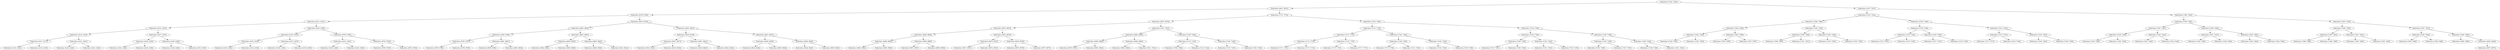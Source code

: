 digraph G{
562908748 [label="Node{data=[7202, 7202]}"]
562908748 -> 1437227288
1437227288 [label="Node{data=[6831, 6831]}"]
1437227288 -> 201621701
201621701 [label="Node{data=[6795, 6795]}"]
201621701 -> 1082244645
1082244645 [label="Node{data=[4331, 4331]}"]
1082244645 -> 196441943
196441943 [label="Node{data=[4323, 4323]}"]
196441943 -> 206605728
206605728 [label="Node{data=[4319, 4319]}"]
206605728 -> 620377671
620377671 [label="Node{data=[4317, 4317]}"]
620377671 -> 1766315115
1766315115 [label="Node{data=[4316, 4316]}"]
620377671 -> 1239943643
1239943643 [label="Node{data=[4318, 4318]}"]
206605728 -> 1105047755
1105047755 [label="Node{data=[4321, 4321]}"]
1105047755 -> 878771897
878771897 [label="Node{data=[4320, 4320]}"]
1105047755 -> 1666416850
1666416850 [label="Node{data=[4322, 4322]}"]
196441943 -> 1794964402
1794964402 [label="Node{data=[4327, 4327]}"]
1794964402 -> 1175143886
1175143886 [label="Node{data=[4325, 4325]}"]
1175143886 -> 1965948544
1965948544 [label="Node{data=[4324, 4324]}"]
1175143886 -> 176666087
176666087 [label="Node{data=[4326, 4326]}"]
1794964402 -> 120319598
120319598 [label="Node{data=[4329, 4329]}"]
120319598 -> 462618224
462618224 [label="Node{data=[4328, 4328]}"]
120319598 -> 22137468
22137468 [label="Node{data=[4330, 4330]}"]
1082244645 -> 919502652
919502652 [label="Node{data=[4339, 4339]}"]
919502652 -> 1859043093
1859043093 [label="Node{data=[4335, 4335]}"]
1859043093 -> 1654894018
1654894018 [label="Node{data=[4333, 4333]}"]
1654894018 -> 1840155072
1840155072 [label="Node{data=[4332, 4332]}"]
1654894018 -> 685518038
685518038 [label="Node{data=[4334, 4334]}"]
1859043093 -> 871434447
871434447 [label="Node{data=[4337, 4337]}"]
871434447 -> 1279491790
1279491790 [label="Node{data=[4336, 4336]}"]
871434447 -> 1438260751
1438260751 [label="Node{data=[4338, 4338]}"]
919502652 -> 482947826
482947826 [label="Node{data=[6759, 6759]}"]
482947826 -> 667281108
667281108 [label="Node{data=[4341, 4341]}"]
667281108 -> 1881627116
1881627116 [label="Node{data=[4340, 4340]}"]
667281108 -> 1978170241
1978170241 [label="Node{data=[4342, 4342]}"]
482947826 -> 543398252
543398252 [label="Node{data=[6793, 6793]}"]
543398252 -> 681060594
681060594 [label="Node{data=[6765, 6765]}"]
543398252 -> 1648032820
1648032820 [label="Node{data=[6794, 6794]}"]
201621701 -> 1421391745
1421391745 [label="Node{data=[6815, 6815]}"]
1421391745 -> 1747778691
1747778691 [label="Node{data=[6803, 6803]}"]
1747778691 -> 18515660
18515660 [label="Node{data=[6799, 6799]}"]
18515660 -> 880017799
880017799 [label="Node{data=[6797, 6797]}"]
880017799 -> 627158071
627158071 [label="Node{data=[6796, 6796]}"]
880017799 -> 707171580
707171580 [label="Node{data=[6798, 6798]}"]
18515660 -> 2145344402
2145344402 [label="Node{data=[6801, 6801]}"]
2145344402 -> 1806894551
1806894551 [label="Node{data=[6800, 6800]}"]
2145344402 -> 1125846146
1125846146 [label="Node{data=[6802, 6802]}"]
1747778691 -> 1568993641
1568993641 [label="Node{data=[6807, 6807]}"]
1568993641 -> 1484927616
1484927616 [label="Node{data=[6805, 6805]}"]
1484927616 -> 728504826
728504826 [label="Node{data=[6804, 6804]}"]
1484927616 -> 814251785
814251785 [label="Node{data=[6806, 6806]}"]
1568993641 -> 1258151880
1258151880 [label="Node{data=[6809, 6809]}"]
1258151880 -> 61006373
61006373 [label="Node{data=[6808, 6808]}"]
1258151880 -> 1212848226
1212848226 [label="Node{data=[6814, 6814]}"]
1421391745 -> 1003079253
1003079253 [label="Node{data=[6823, 6823]}"]
1003079253 -> 535715195
535715195 [label="Node{data=[6819, 6819]}"]
535715195 -> 197732201
197732201 [label="Node{data=[6817, 6817]}"]
197732201 -> 400308218
400308218 [label="Node{data=[6816, 6816]}"]
197732201 -> 1649582138
1649582138 [label="Node{data=[6818, 6818]}"]
535715195 -> 255470734
255470734 [label="Node{data=[6821, 6821]}"]
255470734 -> 1292546159
1292546159 [label="Node{data=[6820, 6820]}"]
255470734 -> 1000287699
1000287699 [label="Node{data=[6822, 6822]}"]
1003079253 -> 1278937578
1278937578 [label="Node{data=[6827, 6827]}"]
1278937578 -> 314249919
314249919 [label="Node{data=[6825, 6825]}"]
314249919 -> 178934095
178934095 [label="Node{data=[6824, 6824]}"]
314249919 -> 1217987708
1217987708 [label="Node{data=[6826, 6826]}"]
1278937578 -> 1559830748
1559830748 [label="Node{data=[6829, 6829]}"]
1559830748 -> 371060502
371060502 [label="Node{data=[6828, 6828]}"]
1559830748 -> 1323693235
1323693235 [label="Node{data=[6830, 6830]}"]
1437227288 -> 1323279351
1323279351 [label="Node{data=[7170, 7170]}"]
1323279351 -> 1538622768
1538622768 [label="Node{data=[6978, 6978]}"]
1538622768 -> 581547023
581547023 [label="Node{data=[6970, 6970]}"]
581547023 -> 1133026437
1133026437 [label="Node{data=[6966, 6966]}"]
1133026437 -> 1887129368
1887129368 [label="Node{data=[6964, 6964]}"]
1887129368 -> 118544418
118544418 [label="Node{data=[6963, 6963]}"]
1887129368 -> 1752567043
1752567043 [label="Node{data=[6965, 6965]}"]
1133026437 -> 1864222780
1864222780 [label="Node{data=[6968, 6968]}"]
1864222780 -> 1169447240
1169447240 [label="Node{data=[6967, 6967]}"]
1864222780 -> 1147422740
1147422740 [label="Node{data=[6969, 6969]}"]
581547023 -> 472009614
472009614 [label="Node{data=[6974, 6974]}"]
472009614 -> 494877726
494877726 [label="Node{data=[6972, 6972]}"]
494877726 -> 2061916384
2061916384 [label="Node{data=[6971, 6971]}"]
494877726 -> 480545600
480545600 [label="Node{data=[6973, 6973]}"]
472009614 -> 315940193
315940193 [label="Node{data=[6976, 6976]}"]
315940193 -> 1991220457
1991220457 [label="Node{data=[6975, 6975]}"]
315940193 -> 1044835204
1044835204 [label="Node{data=[6977, 6977]}"]
1538622768 -> 100698503
100698503 [label="Node{data=[7047, 7047]}"]
100698503 -> 839607283
839607283 [label="Node{data=[6982, 6982]}"]
839607283 -> 944372111
944372111 [label="Node{data=[6980, 6980]}"]
944372111 -> 836382665
836382665 [label="Node{data=[6979, 6979]}"]
944372111 -> 865387716
865387716 [label="Node{data=[6981, 6981]}"]
839607283 -> 1525235134
1525235134 [label="Node{data=[6984, 6984]}"]
1525235134 -> 756753133
756753133 [label="Node{data=[6983, 6983]}"]
1525235134 -> 1306522848
1306522848 [label="Node{data=[7021, 7021]}"]
100698503 -> 1484307323
1484307323 [label="Node{data=[7166, 7166]}"]
1484307323 -> 1273981191
1273981191 [label="Node{data=[7119, 7119]}"]
1273981191 -> 1066870493
1066870493 [label="Node{data=[7056, 7056]}"]
1273981191 -> 232631611
232631611 [label="Node{data=[7144, 7144]}"]
1484307323 -> 274951320
274951320 [label="Node{data=[7168, 7168]}"]
274951320 -> 552900802
552900802 [label="Node{data=[7167, 7167]}"]
274951320 -> 651424719
651424719 [label="Node{data=[7169, 7169]}"]
1323279351 -> 1183262299
1183262299 [label="Node{data=[7186, 7186]}"]
1183262299 -> 1300989375
1300989375 [label="Node{data=[7178, 7178]}"]
1300989375 -> 1228748356
1228748356 [label="Node{data=[7174, 7174]}"]
1228748356 -> 1883892007
1883892007 [label="Node{data=[7172, 7172]}"]
1883892007 -> 260291723
260291723 [label="Node{data=[7171, 7171]}"]
1883892007 -> 506754745
506754745 [label="Node{data=[7173, 7173]}"]
1228748356 -> 1050410029
1050410029 [label="Node{data=[7176, 7176]}"]
1050410029 -> 19151368
19151368 [label="Node{data=[7175, 7175]}"]
1050410029 -> 332511555
332511555 [label="Node{data=[7177, 7177]}"]
1300989375 -> 778933310
778933310 [label="Node{data=[7182, 7182]}"]
778933310 -> 1333161802
1333161802 [label="Node{data=[7180, 7180]}"]
1333161802 -> 1872951510
1872951510 [label="Node{data=[7179, 7179]}"]
1333161802 -> 1906794432
1906794432 [label="Node{data=[7181, 7181]}"]
778933310 -> 866773422
866773422 [label="Node{data=[7184, 7184]}"]
866773422 -> 1339677870
1339677870 [label="Node{data=[7183, 7183]}"]
866773422 -> 927332811
927332811 [label="Node{data=[7185, 7185]}"]
1183262299 -> 2094524860
2094524860 [label="Node{data=[7194, 7194]}"]
2094524860 -> 5217041
5217041 [label="Node{data=[7190, 7190]}"]
5217041 -> 32639770
32639770 [label="Node{data=[7188, 7188]}"]
32639770 -> 434188622
434188622 [label="Node{data=[7187, 7187]}"]
32639770 -> 1522049479
1522049479 [label="Node{data=[7189, 7189]}"]
5217041 -> 642989714
642989714 [label="Node{data=[7192, 7192]}"]
642989714 -> 937974681
937974681 [label="Node{data=[7191, 7191]}"]
642989714 -> 663971691
663971691 [label="Node{data=[7193, 7193]}"]
2094524860 -> 943348935
943348935 [label="Node{data=[7198, 7198]}"]
943348935 -> 128074492
128074492 [label="Node{data=[7196, 7196]}"]
128074492 -> 1919153410
1919153410 [label="Node{data=[7195, 7195]}"]
128074492 -> 1324837914
1324837914 [label="Node{data=[7197, 7197]}"]
943348935 -> 608296295
608296295 [label="Node{data=[7200, 7200]}"]
608296295 -> 828493489
828493489 [label="Node{data=[7199, 7199]}"]
608296295 -> 1556608634
1556608634 [label="Node{data=[7201, 7201]}"]
562908748 -> 698730052
698730052 [label="Node{data=[7437, 7437]}"]
698730052 -> 52792562
52792562 [label="Node{data=[7332, 7332]}"]
52792562 -> 1015996001
1015996001 [label="Node{data=[7298, 7298]}"]
1015996001 -> 1595513772
1595513772 [label="Node{data=[7294, 7294]}"]
1595513772 -> 1485431277
1485431277 [label="Node{data=[7292, 7292]}"]
1485431277 -> 2011477010
2011477010 [label="Node{data=[7244, 7244]}"]
1485431277 -> 1028854105
1028854105 [label="Node{data=[7293, 7293]}"]
1595513772 -> 772028836
772028836 [label="Node{data=[7296, 7296]}"]
772028836 -> 966079232
966079232 [label="Node{data=[7295, 7295]}"]
772028836 -> 1803768836
1803768836 [label="Node{data=[7297, 7297]}"]
1015996001 -> 1316968948
1316968948 [label="Node{data=[7302, 7302]}"]
1316968948 -> 1102676102
1102676102 [label="Node{data=[7300, 7300]}"]
1102676102 -> 1361360514
1361360514 [label="Node{data=[7299, 7299]}"]
1102676102 -> 544668630
544668630 [label="Node{data=[7301, 7301]}"]
1316968948 -> 343058133
343058133 [label="Node{data=[7304, 7304]}"]
343058133 -> 423799149
423799149 [label="Node{data=[7303, 7303]}"]
343058133 -> 1831242849
1831242849 [label="Node{data=[7305, 7305]}"]
52792562 -> 2056872536
2056872536 [label="Node{data=[7340, 7340]}"]
2056872536 -> 2069637072
2069637072 [label="Node{data=[7336, 7336]}"]
2069637072 -> 2010771479
2010771479 [label="Node{data=[7334, 7334]}"]
2010771479 -> 784678665
784678665 [label="Node{data=[7333, 7333]}"]
2010771479 -> 536810283
536810283 [label="Node{data=[7335, 7335]}"]
2069637072 -> 92784035
92784035 [label="Node{data=[7338, 7338]}"]
92784035 -> 1030145100
1030145100 [label="Node{data=[7337, 7337]}"]
92784035 -> 979143070
979143070 [label="Node{data=[7339, 7339]}"]
2056872536 -> 1566417845
1566417845 [label="Node{data=[7433, 7433]}"]
1566417845 -> 1716313952
1716313952 [label="Node{data=[7373, 7373]}"]
1716313952 -> 1828922177
1828922177 [label="Node{data=[7371, 7371]}"]
1716313952 -> 869095174
869095174 [label="Node{data=[7418, 7418]}"]
1566417845 -> 54336193
54336193 [label="Node{data=[7435, 7435]}"]
54336193 -> 51012121
51012121 [label="Node{data=[7434, 7434]}"]
54336193 -> 2011648018
2011648018 [label="Node{data=[7436, 7436]}"]
698730052 -> 785079439
785079439 [label="Node{data=[7485, 7485]}"]
785079439 -> 1162588293
1162588293 [label="Node{data=[7445, 7445]}"]
1162588293 -> 352393375
352393375 [label="Node{data=[7441, 7441]}"]
352393375 -> 1487646189
1487646189 [label="Node{data=[7439, 7439]}"]
1487646189 -> 745581907
745581907 [label="Node{data=[7438, 7438]}"]
1487646189 -> 875032512
875032512 [label="Node{data=[7440, 7440]}"]
352393375 -> 696241211
696241211 [label="Node{data=[7443, 7443]}"]
696241211 -> 750704700
750704700 [label="Node{data=[7442, 7442]}"]
696241211 -> 93184717
93184717 [label="Node{data=[7444, 7444]}"]
1162588293 -> 249513043
249513043 [label="Node{data=[7449, 7449]}"]
249513043 -> 1503027111
1503027111 [label="Node{data=[7447, 7447]}"]
1503027111 -> 62063505
62063505 [label="Node{data=[7446, 7446]}"]
1503027111 -> 1774322336
1774322336 [label="Node{data=[7448, 7448]}"]
249513043 -> 491466263
491466263 [label="Node{data=[7483, 7483]}"]
491466263 -> 1984635262
1984635262 [label="Node{data=[7482, 7482]}"]
491466263 -> 1845431213
1845431213 [label="Node{data=[7484, 7484]}"]
785079439 -> 340906928
340906928 [label="Node{data=[7493, 7493]}"]
340906928 -> 1345223867
1345223867 [label="Node{data=[7489, 7489]}"]
1345223867 -> 2135025425
2135025425 [label="Node{data=[7487, 7487]}"]
2135025425 -> 1786128695
1786128695 [label="Node{data=[7486, 7486]}"]
2135025425 -> 1881189274
1881189274 [label="Node{data=[7488, 7488]}"]
1345223867 -> 1405667969
1405667969 [label="Node{data=[7491, 7491]}"]
1405667969 -> 599905926
599905926 [label="Node{data=[7490, 7490]}"]
1405667969 -> 2024111192
2024111192 [label="Node{data=[7492, 7492]}"]
340906928 -> 229405869
229405869 [label="Node{data=[7497, 7497]}"]
229405869 -> 405089115
405089115 [label="Node{data=[7495, 7495]}"]
405089115 -> 897432383
897432383 [label="Node{data=[7494, 7494]}"]
405089115 -> 1718175348
1718175348 [label="Node{data=[7496, 7496]}"]
229405869 -> 135159560
135159560 [label="Node{data=[7906, 7906]}"]
135159560 -> 960549537
960549537 [label="Node{data=[7686, 7686]}"]
135159560 -> 1631335157
1631335157 [label="Node{data=[8944, 8944]}"]
1631335157 -> 1296732736
1296732736 [label="Node{data=[8977, 8977]}"]
}